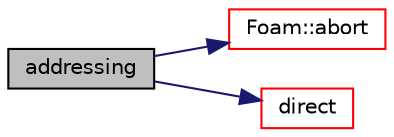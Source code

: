 digraph "addressing"
{
  bgcolor="transparent";
  edge [fontname="Helvetica",fontsize="10",labelfontname="Helvetica",labelfontsize="10"];
  node [fontname="Helvetica",fontsize="10",shape=record];
  rankdir="LR";
  Node118 [label="addressing",height=0.2,width=0.4,color="black", fillcolor="grey75", style="filled", fontcolor="black"];
  Node118 -> Node119 [color="midnightblue",fontsize="10",style="solid",fontname="Helvetica"];
  Node119 [label="Foam::abort",height=0.2,width=0.4,color="red",URL="$a21851.html#a447107a607d03e417307c203fa5fb44b"];
  Node118 -> Node164 [color="midnightblue",fontsize="10",style="solid",fontname="Helvetica"];
  Node164 [label="direct",height=0.2,width=0.4,color="red",URL="$a23609.html#ae76ee987311e5a64ff3eb5857c82a76a",tooltip="Is the mapping direct. "];
}
